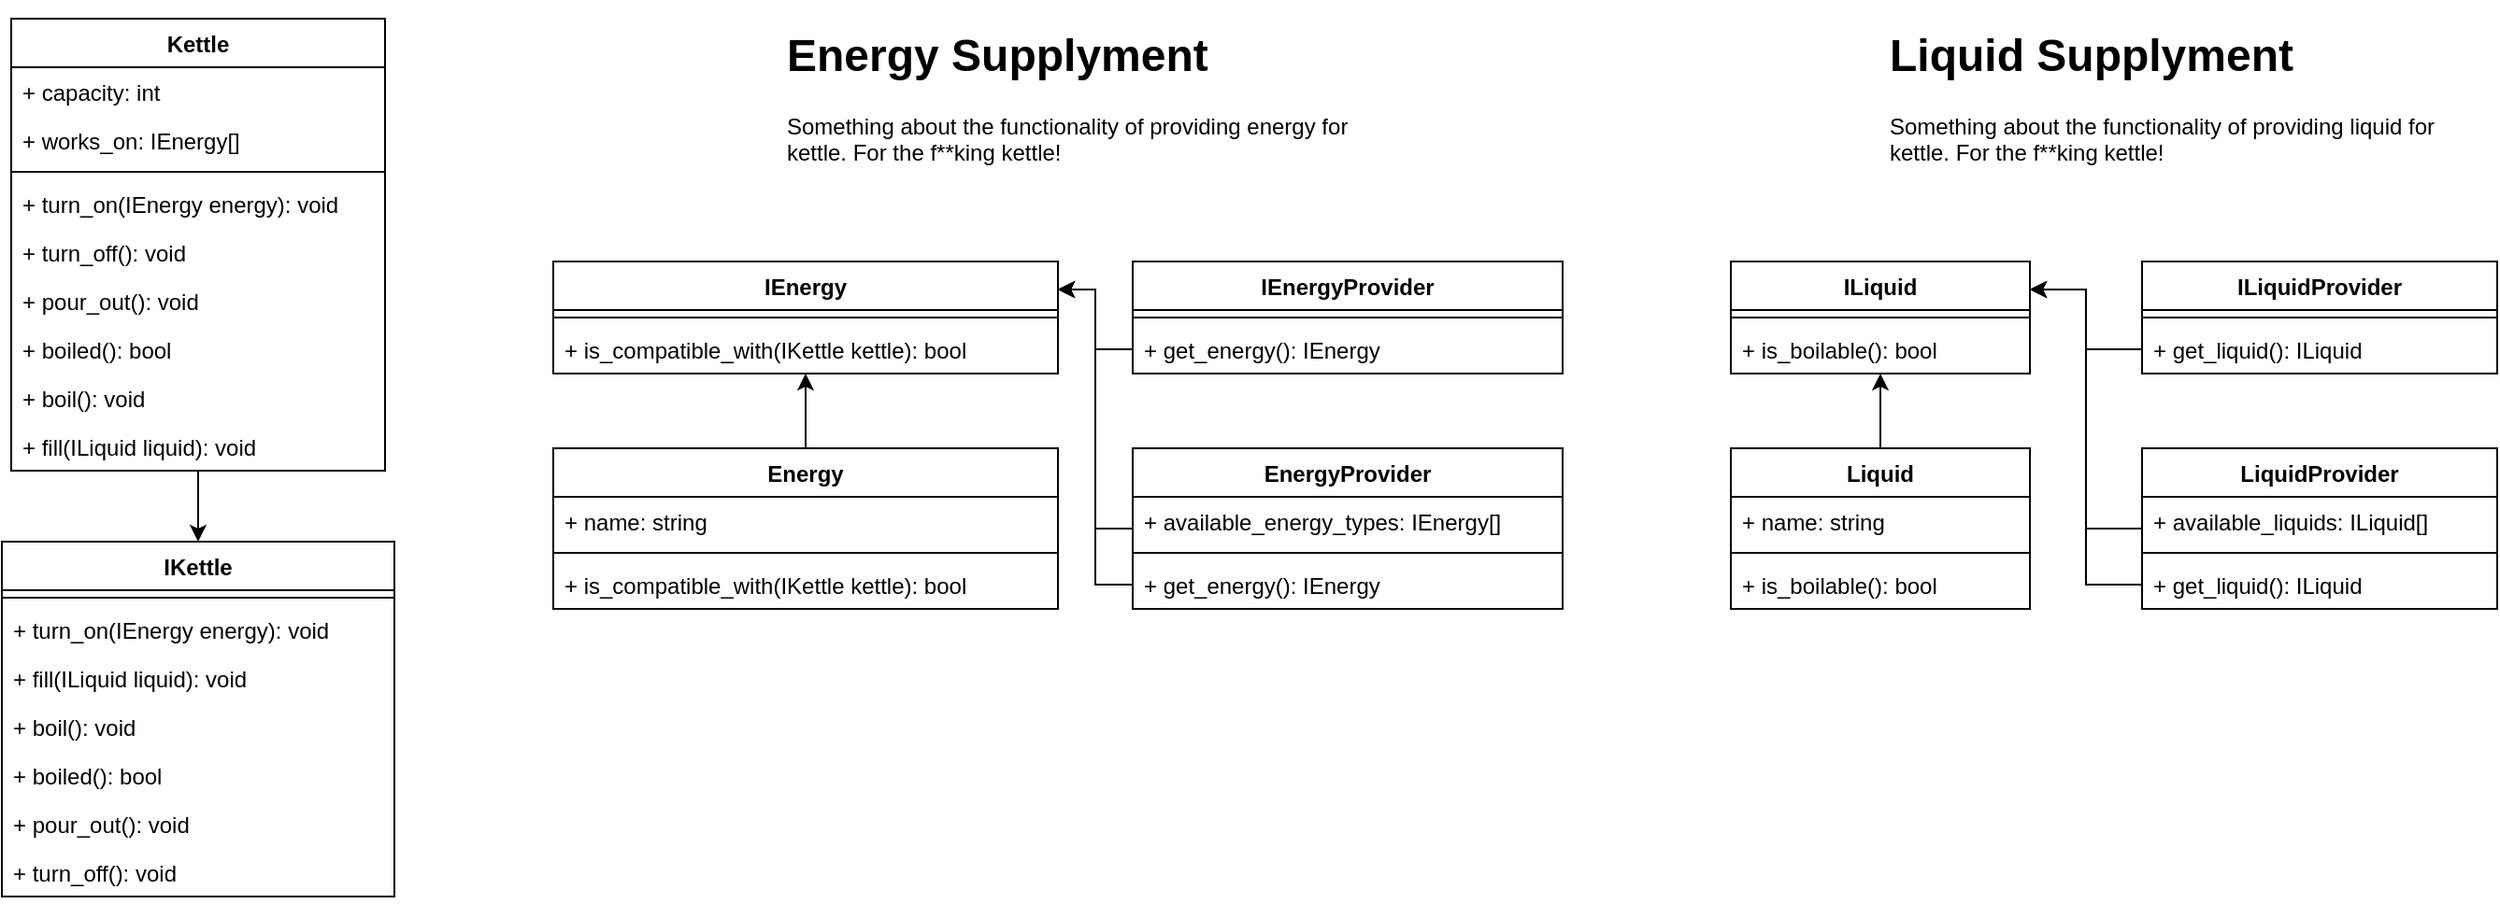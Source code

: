 <mxfile version="13.7.7" type="github">
  <diagram id="9NpFJGLWH6ZSChsD0-8V" name="Page-1">
    <mxGraphModel dx="1574" dy="866" grid="1" gridSize="10" guides="1" tooltips="1" connect="1" arrows="1" fold="1" page="1" pageScale="1" pageWidth="850" pageHeight="1100" math="0" shadow="0">
      <root>
        <mxCell id="0" />
        <mxCell id="1" parent="0" />
        <mxCell id="hHnyY89mBTedC-fLoXgH-23" style="edgeStyle=orthogonalEdgeStyle;rounded=0;orthogonalLoop=1;jettySize=auto;html=1;entryX=0.5;entryY=0;entryDx=0;entryDy=0;startArrow=none;startFill=0;endArrow=classic;endFill=1;" edge="1" parent="1" source="hHnyY89mBTedC-fLoXgH-1" target="hHnyY89mBTedC-fLoXgH-14">
          <mxGeometry relative="1" as="geometry" />
        </mxCell>
        <mxCell id="hHnyY89mBTedC-fLoXgH-89" value="" style="group" vertex="1" connectable="0" parent="1">
          <mxGeometry x="400" y="20" width="540" height="316" as="geometry" />
        </mxCell>
        <mxCell id="hHnyY89mBTedC-fLoXgH-87" value="&lt;h1&gt;Energy Supplyment&lt;br&gt;&lt;/h1&gt;&lt;p&gt;Something about the functionality of providing energy for kettle. For the f**king kettle!&lt;br&gt;&lt;/p&gt;" style="text;html=1;strokeColor=none;fillColor=none;spacing=5;spacingTop=-20;whiteSpace=wrap;overflow=hidden;rounded=0;" vertex="1" parent="hHnyY89mBTedC-fLoXgH-89">
          <mxGeometry x="120" width="310" height="90" as="geometry" />
        </mxCell>
        <mxCell id="hHnyY89mBTedC-fLoXgH-69" value="IEnergy" style="swimlane;fontStyle=1;align=center;verticalAlign=top;childLayout=stackLayout;horizontal=1;startSize=26;horizontalStack=0;resizeParent=1;resizeParentMax=0;resizeLast=0;collapsible=1;marginBottom=0;" vertex="1" parent="hHnyY89mBTedC-fLoXgH-89">
          <mxGeometry y="130" width="270" height="60" as="geometry" />
        </mxCell>
        <mxCell id="hHnyY89mBTedC-fLoXgH-70" value="" style="line;strokeWidth=1;fillColor=none;align=left;verticalAlign=middle;spacingTop=-1;spacingLeft=3;spacingRight=3;rotatable=0;labelPosition=right;points=[];portConstraint=eastwest;" vertex="1" parent="hHnyY89mBTedC-fLoXgH-69">
          <mxGeometry y="26" width="270" height="8" as="geometry" />
        </mxCell>
        <mxCell id="hHnyY89mBTedC-fLoXgH-71" value="+ is_compatible_with(IKettle kettle): bool" style="text;strokeColor=none;fillColor=none;align=left;verticalAlign=top;spacingLeft=4;spacingRight=4;overflow=hidden;rotatable=0;points=[[0,0.5],[1,0.5]];portConstraint=eastwest;" vertex="1" parent="hHnyY89mBTedC-fLoXgH-69">
          <mxGeometry y="34" width="270" height="26" as="geometry" />
        </mxCell>
        <mxCell id="hHnyY89mBTedC-fLoXgH-73" value="IEnergyProvider" style="swimlane;fontStyle=1;align=center;verticalAlign=top;childLayout=stackLayout;horizontal=1;startSize=26;horizontalStack=0;resizeParent=1;resizeParentMax=0;resizeLast=0;collapsible=1;marginBottom=0;" vertex="1" parent="hHnyY89mBTedC-fLoXgH-89">
          <mxGeometry x="310" y="130" width="230" height="60" as="geometry" />
        </mxCell>
        <mxCell id="hHnyY89mBTedC-fLoXgH-74" value="" style="line;strokeWidth=1;fillColor=none;align=left;verticalAlign=middle;spacingTop=-1;spacingLeft=3;spacingRight=3;rotatable=0;labelPosition=right;points=[];portConstraint=eastwest;" vertex="1" parent="hHnyY89mBTedC-fLoXgH-73">
          <mxGeometry y="26" width="230" height="8" as="geometry" />
        </mxCell>
        <mxCell id="hHnyY89mBTedC-fLoXgH-75" value="+ get_energy(): IEnergy" style="text;strokeColor=none;fillColor=none;align=left;verticalAlign=top;spacingLeft=4;spacingRight=4;overflow=hidden;rotatable=0;points=[[0,0.5],[1,0.5]];portConstraint=eastwest;" vertex="1" parent="hHnyY89mBTedC-fLoXgH-73">
          <mxGeometry y="34" width="230" height="26" as="geometry" />
        </mxCell>
        <mxCell id="hHnyY89mBTedC-fLoXgH-72" style="edgeStyle=orthogonalEdgeStyle;rounded=0;orthogonalLoop=1;jettySize=auto;html=1;entryX=1;entryY=0.25;entryDx=0;entryDy=0;startArrow=none;startFill=0;endArrow=classic;endFill=1;" edge="1" parent="hHnyY89mBTedC-fLoXgH-89" source="hHnyY89mBTedC-fLoXgH-75" target="hHnyY89mBTedC-fLoXgH-69">
          <mxGeometry relative="1" as="geometry" />
        </mxCell>
        <mxCell id="hHnyY89mBTedC-fLoXgH-77" value="Energy" style="swimlane;fontStyle=1;align=center;verticalAlign=top;childLayout=stackLayout;horizontal=1;startSize=26;horizontalStack=0;resizeParent=1;resizeParentMax=0;resizeLast=0;collapsible=1;marginBottom=0;" vertex="1" parent="hHnyY89mBTedC-fLoXgH-89">
          <mxGeometry y="230" width="270" height="86" as="geometry" />
        </mxCell>
        <mxCell id="hHnyY89mBTedC-fLoXgH-78" value="+ name: string" style="text;strokeColor=none;fillColor=none;align=left;verticalAlign=top;spacingLeft=4;spacingRight=4;overflow=hidden;rotatable=0;points=[[0,0.5],[1,0.5]];portConstraint=eastwest;" vertex="1" parent="hHnyY89mBTedC-fLoXgH-77">
          <mxGeometry y="26" width="270" height="26" as="geometry" />
        </mxCell>
        <mxCell id="hHnyY89mBTedC-fLoXgH-79" value="" style="line;strokeWidth=1;fillColor=none;align=left;verticalAlign=middle;spacingTop=-1;spacingLeft=3;spacingRight=3;rotatable=0;labelPosition=right;points=[];portConstraint=eastwest;" vertex="1" parent="hHnyY89mBTedC-fLoXgH-77">
          <mxGeometry y="52" width="270" height="8" as="geometry" />
        </mxCell>
        <mxCell id="hHnyY89mBTedC-fLoXgH-88" value="+ is_compatible_with(IKettle kettle): bool" style="text;strokeColor=none;fillColor=none;align=left;verticalAlign=top;spacingLeft=4;spacingRight=4;overflow=hidden;rotatable=0;points=[[0,0.5],[1,0.5]];portConstraint=eastwest;" vertex="1" parent="hHnyY89mBTedC-fLoXgH-77">
          <mxGeometry y="60" width="270" height="26" as="geometry" />
        </mxCell>
        <mxCell id="hHnyY89mBTedC-fLoXgH-76" style="edgeStyle=orthogonalEdgeStyle;rounded=0;orthogonalLoop=1;jettySize=auto;html=1;startArrow=none;startFill=0;endArrow=classic;endFill=1;" edge="1" parent="hHnyY89mBTedC-fLoXgH-89" source="hHnyY89mBTedC-fLoXgH-77" target="hHnyY89mBTedC-fLoXgH-69">
          <mxGeometry relative="1" as="geometry" />
        </mxCell>
        <mxCell id="hHnyY89mBTedC-fLoXgH-82" value="EnergyProvider" style="swimlane;fontStyle=1;align=center;verticalAlign=top;childLayout=stackLayout;horizontal=1;startSize=26;horizontalStack=0;resizeParent=1;resizeParentMax=0;resizeLast=0;collapsible=1;marginBottom=0;" vertex="1" parent="hHnyY89mBTedC-fLoXgH-89">
          <mxGeometry x="310" y="230" width="230" height="86" as="geometry" />
        </mxCell>
        <mxCell id="hHnyY89mBTedC-fLoXgH-83" value="+ available_energy_types: IEnergy[]" style="text;strokeColor=none;fillColor=none;align=left;verticalAlign=top;spacingLeft=4;spacingRight=4;overflow=hidden;rotatable=0;points=[[0,0.5],[1,0.5]];portConstraint=eastwest;" vertex="1" parent="hHnyY89mBTedC-fLoXgH-82">
          <mxGeometry y="26" width="230" height="26" as="geometry" />
        </mxCell>
        <mxCell id="hHnyY89mBTedC-fLoXgH-84" value="" style="line;strokeWidth=1;fillColor=none;align=left;verticalAlign=middle;spacingTop=-1;spacingLeft=3;spacingRight=3;rotatable=0;labelPosition=right;points=[];portConstraint=eastwest;" vertex="1" parent="hHnyY89mBTedC-fLoXgH-82">
          <mxGeometry y="52" width="230" height="8" as="geometry" />
        </mxCell>
        <mxCell id="hHnyY89mBTedC-fLoXgH-85" value="+ get_energy(): IEnergy" style="text;strokeColor=none;fillColor=none;align=left;verticalAlign=top;spacingLeft=4;spacingRight=4;overflow=hidden;rotatable=0;points=[[0,0.5],[1,0.5]];portConstraint=eastwest;" vertex="1" parent="hHnyY89mBTedC-fLoXgH-82">
          <mxGeometry y="60" width="230" height="26" as="geometry" />
        </mxCell>
        <mxCell id="hHnyY89mBTedC-fLoXgH-86" style="edgeStyle=orthogonalEdgeStyle;rounded=0;orthogonalLoop=1;jettySize=auto;html=1;entryX=1;entryY=0.25;entryDx=0;entryDy=0;startArrow=none;startFill=0;endArrow=classic;endFill=1;" edge="1" parent="hHnyY89mBTedC-fLoXgH-89" source="hHnyY89mBTedC-fLoXgH-85" target="hHnyY89mBTedC-fLoXgH-69">
          <mxGeometry relative="1" as="geometry" />
        </mxCell>
        <mxCell id="hHnyY89mBTedC-fLoXgH-81" style="edgeStyle=orthogonalEdgeStyle;rounded=0;orthogonalLoop=1;jettySize=auto;html=1;entryX=1;entryY=0.25;entryDx=0;entryDy=0;startArrow=none;startFill=0;endArrow=classic;endFill=1;" edge="1" parent="hHnyY89mBTedC-fLoXgH-89" source="hHnyY89mBTedC-fLoXgH-82" target="hHnyY89mBTedC-fLoXgH-69">
          <mxGeometry relative="1" as="geometry" />
        </mxCell>
        <mxCell id="hHnyY89mBTedC-fLoXgH-90" value="" style="group" vertex="1" connectable="0" parent="1">
          <mxGeometry x="1030" y="20" width="410" height="316" as="geometry" />
        </mxCell>
        <mxCell id="hHnyY89mBTedC-fLoXgH-50" value="ILiquid" style="swimlane;fontStyle=1;align=center;verticalAlign=top;childLayout=stackLayout;horizontal=1;startSize=26;horizontalStack=0;resizeParent=1;resizeParentMax=0;resizeLast=0;collapsible=1;marginBottom=0;" vertex="1" parent="hHnyY89mBTedC-fLoXgH-90">
          <mxGeometry y="130" width="160" height="60" as="geometry" />
        </mxCell>
        <mxCell id="hHnyY89mBTedC-fLoXgH-52" value="" style="line;strokeWidth=1;fillColor=none;align=left;verticalAlign=middle;spacingTop=-1;spacingLeft=3;spacingRight=3;rotatable=0;labelPosition=right;points=[];portConstraint=eastwest;" vertex="1" parent="hHnyY89mBTedC-fLoXgH-50">
          <mxGeometry y="26" width="160" height="8" as="geometry" />
        </mxCell>
        <mxCell id="hHnyY89mBTedC-fLoXgH-53" value="+ is_boilable(): bool" style="text;strokeColor=none;fillColor=none;align=left;verticalAlign=top;spacingLeft=4;spacingRight=4;overflow=hidden;rotatable=0;points=[[0,0.5],[1,0.5]];portConstraint=eastwest;" vertex="1" parent="hHnyY89mBTedC-fLoXgH-50">
          <mxGeometry y="34" width="160" height="26" as="geometry" />
        </mxCell>
        <mxCell id="hHnyY89mBTedC-fLoXgH-54" style="edgeStyle=orthogonalEdgeStyle;rounded=0;orthogonalLoop=1;jettySize=auto;html=1;entryX=1;entryY=0.25;entryDx=0;entryDy=0;startArrow=none;startFill=0;endArrow=classic;endFill=1;" edge="1" parent="hHnyY89mBTedC-fLoXgH-90" source="hHnyY89mBTedC-fLoXgH-47" target="hHnyY89mBTedC-fLoXgH-50">
          <mxGeometry relative="1" as="geometry" />
        </mxCell>
        <mxCell id="hHnyY89mBTedC-fLoXgH-46" value="ILiquidProvider" style="swimlane;fontStyle=1;align=center;verticalAlign=top;childLayout=stackLayout;horizontal=1;startSize=26;horizontalStack=0;resizeParent=1;resizeParentMax=0;resizeLast=0;collapsible=1;marginBottom=0;" vertex="1" parent="hHnyY89mBTedC-fLoXgH-90">
          <mxGeometry x="220" y="130" width="190" height="60" as="geometry" />
        </mxCell>
        <mxCell id="hHnyY89mBTedC-fLoXgH-48" value="" style="line;strokeWidth=1;fillColor=none;align=left;verticalAlign=middle;spacingTop=-1;spacingLeft=3;spacingRight=3;rotatable=0;labelPosition=right;points=[];portConstraint=eastwest;" vertex="1" parent="hHnyY89mBTedC-fLoXgH-46">
          <mxGeometry y="26" width="190" height="8" as="geometry" />
        </mxCell>
        <mxCell id="hHnyY89mBTedC-fLoXgH-47" value="+ get_liquid(): ILiquid" style="text;strokeColor=none;fillColor=none;align=left;verticalAlign=top;spacingLeft=4;spacingRight=4;overflow=hidden;rotatable=0;points=[[0,0.5],[1,0.5]];portConstraint=eastwest;" vertex="1" parent="hHnyY89mBTedC-fLoXgH-46">
          <mxGeometry y="34" width="190" height="26" as="geometry" />
        </mxCell>
        <mxCell id="hHnyY89mBTedC-fLoXgH-60" style="edgeStyle=orthogonalEdgeStyle;rounded=0;orthogonalLoop=1;jettySize=auto;html=1;startArrow=none;startFill=0;endArrow=classic;endFill=1;" edge="1" parent="hHnyY89mBTedC-fLoXgH-90" source="hHnyY89mBTedC-fLoXgH-55" target="hHnyY89mBTedC-fLoXgH-50">
          <mxGeometry relative="1" as="geometry" />
        </mxCell>
        <mxCell id="hHnyY89mBTedC-fLoXgH-55" value="Liquid" style="swimlane;fontStyle=1;align=center;verticalAlign=top;childLayout=stackLayout;horizontal=1;startSize=26;horizontalStack=0;resizeParent=1;resizeParentMax=0;resizeLast=0;collapsible=1;marginBottom=0;" vertex="1" parent="hHnyY89mBTedC-fLoXgH-90">
          <mxGeometry y="230" width="160" height="86" as="geometry" />
        </mxCell>
        <mxCell id="hHnyY89mBTedC-fLoXgH-56" value="+ name: string" style="text;strokeColor=none;fillColor=none;align=left;verticalAlign=top;spacingLeft=4;spacingRight=4;overflow=hidden;rotatable=0;points=[[0,0.5],[1,0.5]];portConstraint=eastwest;" vertex="1" parent="hHnyY89mBTedC-fLoXgH-55">
          <mxGeometry y="26" width="160" height="26" as="geometry" />
        </mxCell>
        <mxCell id="hHnyY89mBTedC-fLoXgH-57" value="" style="line;strokeWidth=1;fillColor=none;align=left;verticalAlign=middle;spacingTop=-1;spacingLeft=3;spacingRight=3;rotatable=0;labelPosition=right;points=[];portConstraint=eastwest;" vertex="1" parent="hHnyY89mBTedC-fLoXgH-55">
          <mxGeometry y="52" width="160" height="8" as="geometry" />
        </mxCell>
        <mxCell id="hHnyY89mBTedC-fLoXgH-59" value="+ is_boilable(): bool" style="text;strokeColor=none;fillColor=none;align=left;verticalAlign=top;spacingLeft=4;spacingRight=4;overflow=hidden;rotatable=0;points=[[0,0.5],[1,0.5]];portConstraint=eastwest;" vertex="1" parent="hHnyY89mBTedC-fLoXgH-55">
          <mxGeometry y="60" width="160" height="26" as="geometry" />
        </mxCell>
        <mxCell id="hHnyY89mBTedC-fLoXgH-66" style="edgeStyle=orthogonalEdgeStyle;rounded=0;orthogonalLoop=1;jettySize=auto;html=1;entryX=1;entryY=0.25;entryDx=0;entryDy=0;startArrow=none;startFill=0;endArrow=classic;endFill=1;" edge="1" parent="hHnyY89mBTedC-fLoXgH-90" source="hHnyY89mBTedC-fLoXgH-61" target="hHnyY89mBTedC-fLoXgH-50">
          <mxGeometry relative="1" as="geometry" />
        </mxCell>
        <mxCell id="hHnyY89mBTedC-fLoXgH-61" value="LiquidProvider" style="swimlane;fontStyle=1;align=center;verticalAlign=top;childLayout=stackLayout;horizontal=1;startSize=26;horizontalStack=0;resizeParent=1;resizeParentMax=0;resizeLast=0;collapsible=1;marginBottom=0;" vertex="1" parent="hHnyY89mBTedC-fLoXgH-90">
          <mxGeometry x="220" y="230" width="190" height="86" as="geometry" />
        </mxCell>
        <mxCell id="hHnyY89mBTedC-fLoXgH-62" value="+ available_liquids: ILiquid[]" style="text;strokeColor=none;fillColor=none;align=left;verticalAlign=top;spacingLeft=4;spacingRight=4;overflow=hidden;rotatable=0;points=[[0,0.5],[1,0.5]];portConstraint=eastwest;" vertex="1" parent="hHnyY89mBTedC-fLoXgH-61">
          <mxGeometry y="26" width="190" height="26" as="geometry" />
        </mxCell>
        <mxCell id="hHnyY89mBTedC-fLoXgH-63" value="" style="line;strokeWidth=1;fillColor=none;align=left;verticalAlign=middle;spacingTop=-1;spacingLeft=3;spacingRight=3;rotatable=0;labelPosition=right;points=[];portConstraint=eastwest;" vertex="1" parent="hHnyY89mBTedC-fLoXgH-61">
          <mxGeometry y="52" width="190" height="8" as="geometry" />
        </mxCell>
        <mxCell id="hHnyY89mBTedC-fLoXgH-65" value="+ get_liquid(): ILiquid" style="text;strokeColor=none;fillColor=none;align=left;verticalAlign=top;spacingLeft=4;spacingRight=4;overflow=hidden;rotatable=0;points=[[0,0.5],[1,0.5]];portConstraint=eastwest;" vertex="1" parent="hHnyY89mBTedC-fLoXgH-61">
          <mxGeometry y="60" width="190" height="26" as="geometry" />
        </mxCell>
        <mxCell id="hHnyY89mBTedC-fLoXgH-67" style="edgeStyle=orthogonalEdgeStyle;rounded=0;orthogonalLoop=1;jettySize=auto;html=1;entryX=1;entryY=0.25;entryDx=0;entryDy=0;startArrow=none;startFill=0;endArrow=classic;endFill=1;" edge="1" parent="hHnyY89mBTedC-fLoXgH-90" source="hHnyY89mBTedC-fLoXgH-65" target="hHnyY89mBTedC-fLoXgH-50">
          <mxGeometry relative="1" as="geometry" />
        </mxCell>
        <mxCell id="hHnyY89mBTedC-fLoXgH-68" value="&lt;h1&gt;Liquid Supplyment&lt;br&gt;&lt;/h1&gt;&lt;p&gt;Something about the functionality of providing liquid for kettle. For the f**king kettle!&lt;br&gt;&lt;/p&gt;" style="text;html=1;strokeColor=none;fillColor=none;spacing=5;spacingTop=-20;whiteSpace=wrap;overflow=hidden;rounded=0;" vertex="1" parent="hHnyY89mBTedC-fLoXgH-90">
          <mxGeometry x="80" width="310" height="90" as="geometry" />
        </mxCell>
        <mxCell id="hHnyY89mBTedC-fLoXgH-1" value="Kettle" style="swimlane;fontStyle=1;align=center;verticalAlign=top;childLayout=stackLayout;horizontal=1;startSize=26;horizontalStack=0;resizeParent=1;resizeParentMax=0;resizeLast=0;collapsible=1;marginBottom=0;" vertex="1" parent="1">
          <mxGeometry x="110" y="20" width="200" height="242" as="geometry" />
        </mxCell>
        <mxCell id="hHnyY89mBTedC-fLoXgH-93" value="+ capacity: int" style="text;strokeColor=none;fillColor=none;align=left;verticalAlign=top;spacingLeft=4;spacingRight=4;overflow=hidden;rotatable=0;points=[[0,0.5],[1,0.5]];portConstraint=eastwest;" vertex="1" parent="hHnyY89mBTedC-fLoXgH-1">
          <mxGeometry y="26" width="200" height="26" as="geometry" />
        </mxCell>
        <mxCell id="hHnyY89mBTedC-fLoXgH-2" value="+ works_on: IEnergy[]" style="text;strokeColor=none;fillColor=none;align=left;verticalAlign=top;spacingLeft=4;spacingRight=4;overflow=hidden;rotatable=0;points=[[0,0.5],[1,0.5]];portConstraint=eastwest;" vertex="1" parent="hHnyY89mBTedC-fLoXgH-1">
          <mxGeometry y="52" width="200" height="26" as="geometry" />
        </mxCell>
        <mxCell id="hHnyY89mBTedC-fLoXgH-3" value="" style="line;strokeWidth=1;fillColor=none;align=left;verticalAlign=middle;spacingTop=-1;spacingLeft=3;spacingRight=3;rotatable=0;labelPosition=right;points=[];portConstraint=eastwest;" vertex="1" parent="hHnyY89mBTedC-fLoXgH-1">
          <mxGeometry y="78" width="200" height="8" as="geometry" />
        </mxCell>
        <mxCell id="hHnyY89mBTedC-fLoXgH-99" value="+ turn_on(IEnergy energy): void" style="text;strokeColor=none;fillColor=none;align=left;verticalAlign=top;spacingLeft=4;spacingRight=4;overflow=hidden;rotatable=0;points=[[0,0.5],[1,0.5]];portConstraint=eastwest;" vertex="1" parent="hHnyY89mBTedC-fLoXgH-1">
          <mxGeometry y="86" width="200" height="26" as="geometry" />
        </mxCell>
        <mxCell id="hHnyY89mBTedC-fLoXgH-104" value="+ turn_off(): void" style="text;strokeColor=none;fillColor=none;align=left;verticalAlign=top;spacingLeft=4;spacingRight=4;overflow=hidden;rotatable=0;points=[[0,0.5],[1,0.5]];portConstraint=eastwest;" vertex="1" parent="hHnyY89mBTedC-fLoXgH-1">
          <mxGeometry y="112" width="200" height="26" as="geometry" />
        </mxCell>
        <mxCell id="hHnyY89mBTedC-fLoXgH-103" value="+ pour_out(): void" style="text;strokeColor=none;fillColor=none;align=left;verticalAlign=top;spacingLeft=4;spacingRight=4;overflow=hidden;rotatable=0;points=[[0,0.5],[1,0.5]];portConstraint=eastwest;" vertex="1" parent="hHnyY89mBTedC-fLoXgH-1">
          <mxGeometry y="138" width="200" height="26" as="geometry" />
        </mxCell>
        <mxCell id="hHnyY89mBTedC-fLoXgH-102" value="+ boiled(): bool" style="text;strokeColor=none;fillColor=none;align=left;verticalAlign=top;spacingLeft=4;spacingRight=4;overflow=hidden;rotatable=0;points=[[0,0.5],[1,0.5]];portConstraint=eastwest;" vertex="1" parent="hHnyY89mBTedC-fLoXgH-1">
          <mxGeometry y="164" width="200" height="26" as="geometry" />
        </mxCell>
        <mxCell id="hHnyY89mBTedC-fLoXgH-101" value="+ boil(): void" style="text;strokeColor=none;fillColor=none;align=left;verticalAlign=top;spacingLeft=4;spacingRight=4;overflow=hidden;rotatable=0;points=[[0,0.5],[1,0.5]];portConstraint=eastwest;" vertex="1" parent="hHnyY89mBTedC-fLoXgH-1">
          <mxGeometry y="190" width="200" height="26" as="geometry" />
        </mxCell>
        <mxCell id="hHnyY89mBTedC-fLoXgH-100" value="+ fill(ILiquid liquid): void" style="text;strokeColor=none;fillColor=none;align=left;verticalAlign=top;spacingLeft=4;spacingRight=4;overflow=hidden;rotatable=0;points=[[0,0.5],[1,0.5]];portConstraint=eastwest;" vertex="1" parent="hHnyY89mBTedC-fLoXgH-1">
          <mxGeometry y="216" width="200" height="26" as="geometry" />
        </mxCell>
        <mxCell id="hHnyY89mBTedC-fLoXgH-14" value="IKettle" style="swimlane;fontStyle=1;align=center;verticalAlign=top;childLayout=stackLayout;horizontal=1;startSize=26;horizontalStack=0;resizeParent=1;resizeParentMax=0;resizeLast=0;collapsible=1;marginBottom=0;" vertex="1" parent="1">
          <mxGeometry x="105" y="300" width="210" height="190" as="geometry" />
        </mxCell>
        <mxCell id="hHnyY89mBTedC-fLoXgH-16" value="" style="line;strokeWidth=1;fillColor=none;align=left;verticalAlign=middle;spacingTop=-1;spacingLeft=3;spacingRight=3;rotatable=0;labelPosition=right;points=[];portConstraint=eastwest;" vertex="1" parent="hHnyY89mBTedC-fLoXgH-14">
          <mxGeometry y="26" width="210" height="8" as="geometry" />
        </mxCell>
        <mxCell id="hHnyY89mBTedC-fLoXgH-44" value="+ turn_on(IEnergy energy): void" style="text;strokeColor=none;fillColor=none;align=left;verticalAlign=top;spacingLeft=4;spacingRight=4;overflow=hidden;rotatable=0;points=[[0,0.5],[1,0.5]];portConstraint=eastwest;" vertex="1" parent="hHnyY89mBTedC-fLoXgH-14">
          <mxGeometry y="34" width="210" height="26" as="geometry" />
        </mxCell>
        <mxCell id="hHnyY89mBTedC-fLoXgH-17" value="+ fill(ILiquid liquid): void" style="text;strokeColor=none;fillColor=none;align=left;verticalAlign=top;spacingLeft=4;spacingRight=4;overflow=hidden;rotatable=0;points=[[0,0.5],[1,0.5]];portConstraint=eastwest;" vertex="1" parent="hHnyY89mBTedC-fLoXgH-14">
          <mxGeometry y="60" width="210" height="26" as="geometry" />
        </mxCell>
        <mxCell id="hHnyY89mBTedC-fLoXgH-28" value="+ boil(): void" style="text;strokeColor=none;fillColor=none;align=left;verticalAlign=top;spacingLeft=4;spacingRight=4;overflow=hidden;rotatable=0;points=[[0,0.5],[1,0.5]];portConstraint=eastwest;" vertex="1" parent="hHnyY89mBTedC-fLoXgH-14">
          <mxGeometry y="86" width="210" height="26" as="geometry" />
        </mxCell>
        <mxCell id="hHnyY89mBTedC-fLoXgH-33" value="+ boiled(): bool" style="text;strokeColor=none;fillColor=none;align=left;verticalAlign=top;spacingLeft=4;spacingRight=4;overflow=hidden;rotatable=0;points=[[0,0.5],[1,0.5]];portConstraint=eastwest;" vertex="1" parent="hHnyY89mBTedC-fLoXgH-14">
          <mxGeometry y="112" width="210" height="26" as="geometry" />
        </mxCell>
        <mxCell id="hHnyY89mBTedC-fLoXgH-34" value="+ pour_out(): void" style="text;strokeColor=none;fillColor=none;align=left;verticalAlign=top;spacingLeft=4;spacingRight=4;overflow=hidden;rotatable=0;points=[[0,0.5],[1,0.5]];portConstraint=eastwest;" vertex="1" parent="hHnyY89mBTedC-fLoXgH-14">
          <mxGeometry y="138" width="210" height="26" as="geometry" />
        </mxCell>
        <mxCell id="hHnyY89mBTedC-fLoXgH-45" value="+ turn_off(): void" style="text;strokeColor=none;fillColor=none;align=left;verticalAlign=top;spacingLeft=4;spacingRight=4;overflow=hidden;rotatable=0;points=[[0,0.5],[1,0.5]];portConstraint=eastwest;" vertex="1" parent="hHnyY89mBTedC-fLoXgH-14">
          <mxGeometry y="164" width="210" height="26" as="geometry" />
        </mxCell>
      </root>
    </mxGraphModel>
  </diagram>
</mxfile>

